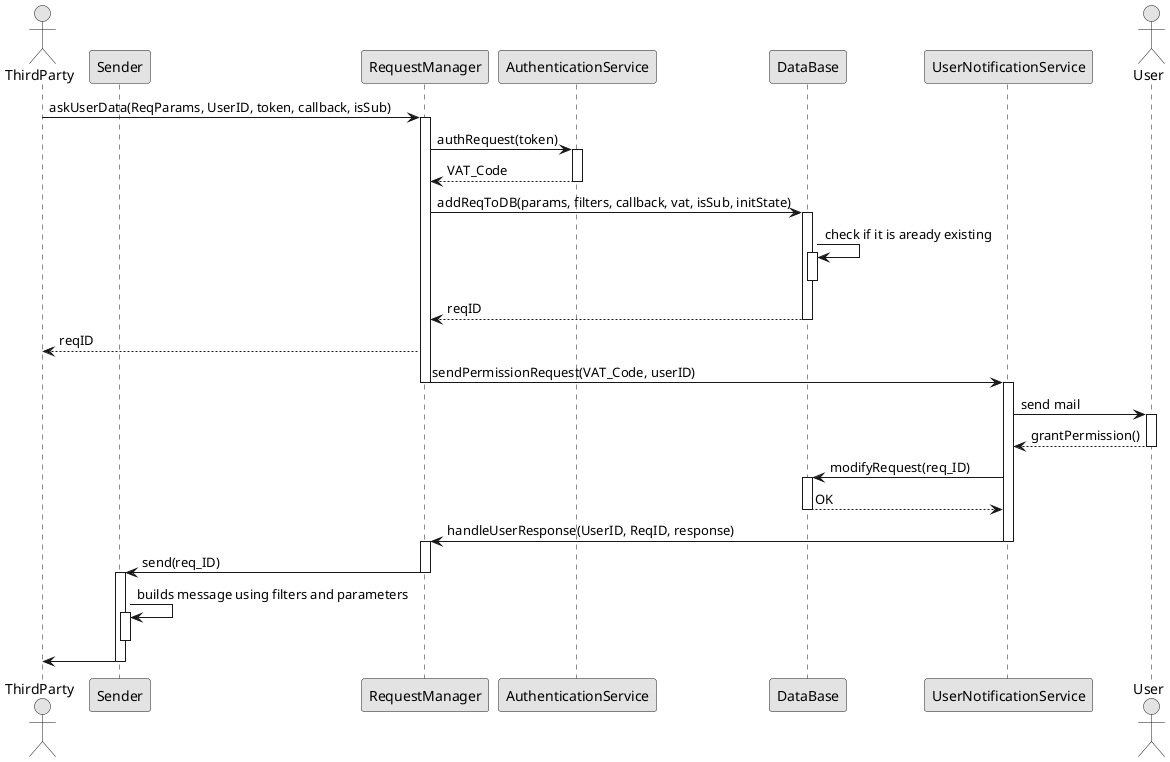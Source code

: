 @startuml
skinparam monochrome true

actor ThirdParty as TP
participant Sender as SND
participant RequestManager as REQ
participant AuthenticationService as AUTH
participant DataBase as DB
participant UserNotificationService as NOT
actor User

TP -> REQ : askUserData(ReqParams, UserID, token, callback, isSub)
activate REQ
REQ -> AUTH: authRequest(token)
activate AUTH
AUTH --> REQ: VAT_Code
deactivate AUTH
REQ -> DB : addReqToDB(params, filters, callback, vat, isSub, initState)
activate DB
DB -> DB: check if it is aready existing
activate DB
deactivate DB
DB --> REQ : reqID
deactivate DB
REQ --> TP : reqID
REQ -> NOT : sendPermissionRequest(VAT_Code, userID)
deactivate REQ
activate NOT
NOT -> User : send mail
activate User
User --> NOT : grantPermission()
deactivate User
NOT -> DB : modifyRequest(req_ID)
activate DB
DB --> NOT : OK
deactivate DB

NOT -> REQ : handleUserResponse(UserID, ReqID, response)
deactivate NOT
activate REQ

REQ -> SND : send(req_ID)
deactivate REQ
activate SND
SND -> SND : builds message using filters and parameters
activate SND
deactivate SND
SND -> TP
deactivate SND
@enduml
